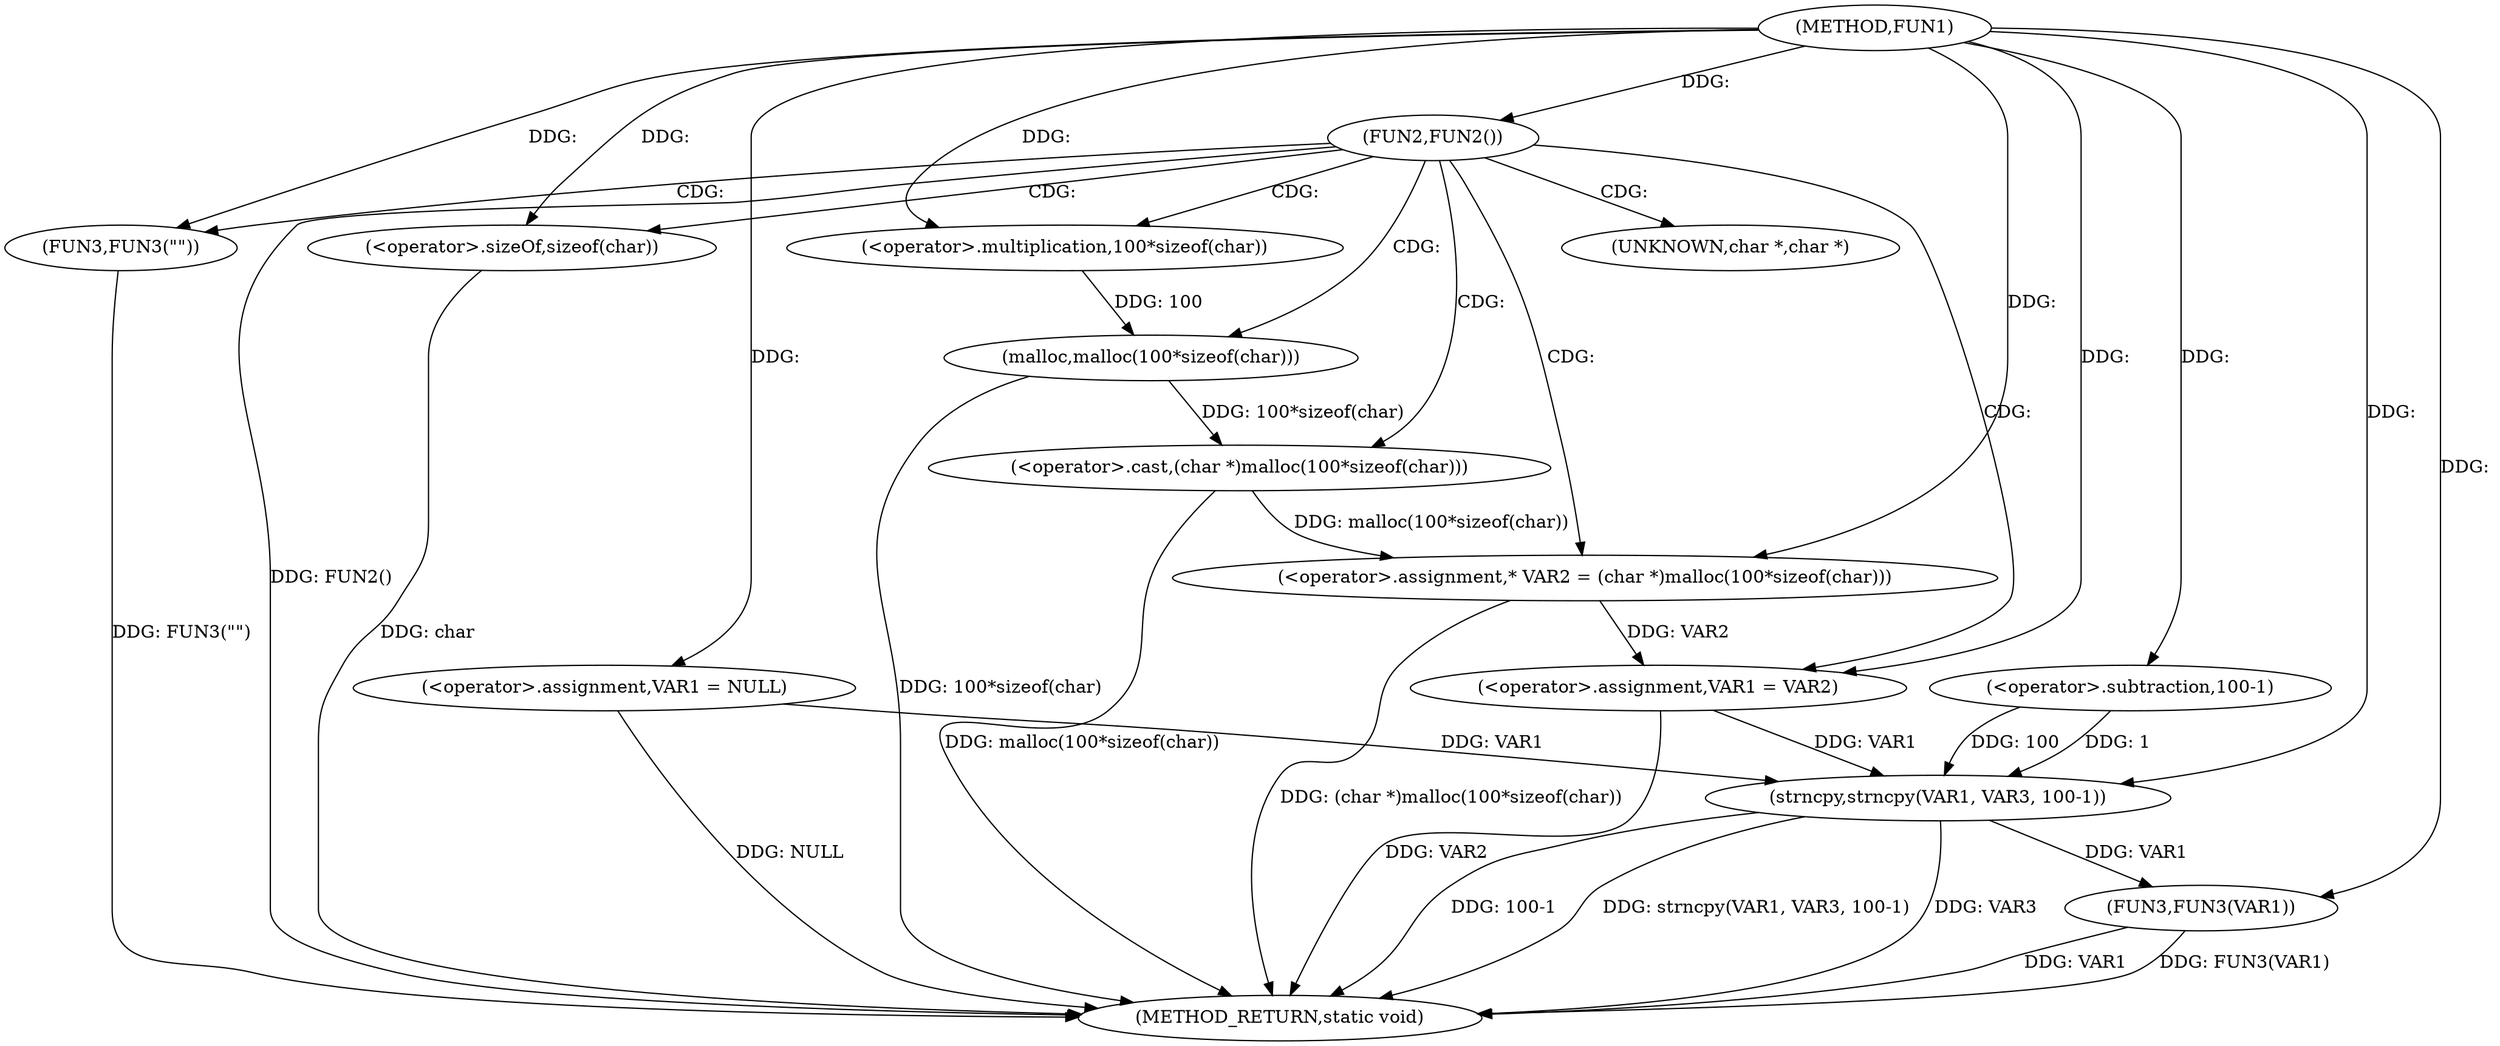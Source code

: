 digraph FUN1 {  
"1000100" [label = "(METHOD,FUN1)" ]
"1000137" [label = "(METHOD_RETURN,static void)" ]
"1000103" [label = "(<operator>.assignment,VAR1 = NULL)" ]
"1000107" [label = "(FUN2,FUN2())" ]
"1000109" [label = "(FUN3,FUN3(\"\"))" ]
"1000115" [label = "(<operator>.assignment,* VAR2 = (char *)malloc(100*sizeof(char)))" ]
"1000117" [label = "(<operator>.cast,(char *)malloc(100*sizeof(char)))" ]
"1000119" [label = "(malloc,malloc(100*sizeof(char)))" ]
"1000120" [label = "(<operator>.multiplication,100*sizeof(char))" ]
"1000122" [label = "(<operator>.sizeOf,sizeof(char))" ]
"1000124" [label = "(<operator>.assignment,VAR1 = VAR2)" ]
"1000129" [label = "(strncpy,strncpy(VAR1, VAR3, 100-1))" ]
"1000132" [label = "(<operator>.subtraction,100-1)" ]
"1000135" [label = "(FUN3,FUN3(VAR1))" ]
"1000118" [label = "(UNKNOWN,char *,char *)" ]
  "1000115" -> "1000137"  [ label = "DDG: (char *)malloc(100*sizeof(char))"] 
  "1000124" -> "1000137"  [ label = "DDG: VAR2"] 
  "1000107" -> "1000137"  [ label = "DDG: FUN2()"] 
  "1000103" -> "1000137"  [ label = "DDG: NULL"] 
  "1000117" -> "1000137"  [ label = "DDG: malloc(100*sizeof(char))"] 
  "1000109" -> "1000137"  [ label = "DDG: FUN3(\"\")"] 
  "1000122" -> "1000137"  [ label = "DDG: char"] 
  "1000129" -> "1000137"  [ label = "DDG: 100-1"] 
  "1000129" -> "1000137"  [ label = "DDG: strncpy(VAR1, VAR3, 100-1)"] 
  "1000135" -> "1000137"  [ label = "DDG: FUN3(VAR1)"] 
  "1000119" -> "1000137"  [ label = "DDG: 100*sizeof(char)"] 
  "1000135" -> "1000137"  [ label = "DDG: VAR1"] 
  "1000129" -> "1000137"  [ label = "DDG: VAR3"] 
  "1000100" -> "1000103"  [ label = "DDG: "] 
  "1000100" -> "1000107"  [ label = "DDG: "] 
  "1000100" -> "1000109"  [ label = "DDG: "] 
  "1000117" -> "1000115"  [ label = "DDG: malloc(100*sizeof(char))"] 
  "1000100" -> "1000115"  [ label = "DDG: "] 
  "1000119" -> "1000117"  [ label = "DDG: 100*sizeof(char)"] 
  "1000120" -> "1000119"  [ label = "DDG: 100"] 
  "1000100" -> "1000120"  [ label = "DDG: "] 
  "1000100" -> "1000122"  [ label = "DDG: "] 
  "1000115" -> "1000124"  [ label = "DDG: VAR2"] 
  "1000100" -> "1000124"  [ label = "DDG: "] 
  "1000124" -> "1000129"  [ label = "DDG: VAR1"] 
  "1000103" -> "1000129"  [ label = "DDG: VAR1"] 
  "1000100" -> "1000129"  [ label = "DDG: "] 
  "1000132" -> "1000129"  [ label = "DDG: 100"] 
  "1000132" -> "1000129"  [ label = "DDG: 1"] 
  "1000100" -> "1000132"  [ label = "DDG: "] 
  "1000129" -> "1000135"  [ label = "DDG: VAR1"] 
  "1000100" -> "1000135"  [ label = "DDG: "] 
  "1000107" -> "1000109"  [ label = "CDG: "] 
  "1000107" -> "1000124"  [ label = "CDG: "] 
  "1000107" -> "1000119"  [ label = "CDG: "] 
  "1000107" -> "1000115"  [ label = "CDG: "] 
  "1000107" -> "1000120"  [ label = "CDG: "] 
  "1000107" -> "1000117"  [ label = "CDG: "] 
  "1000107" -> "1000118"  [ label = "CDG: "] 
  "1000107" -> "1000122"  [ label = "CDG: "] 
}
